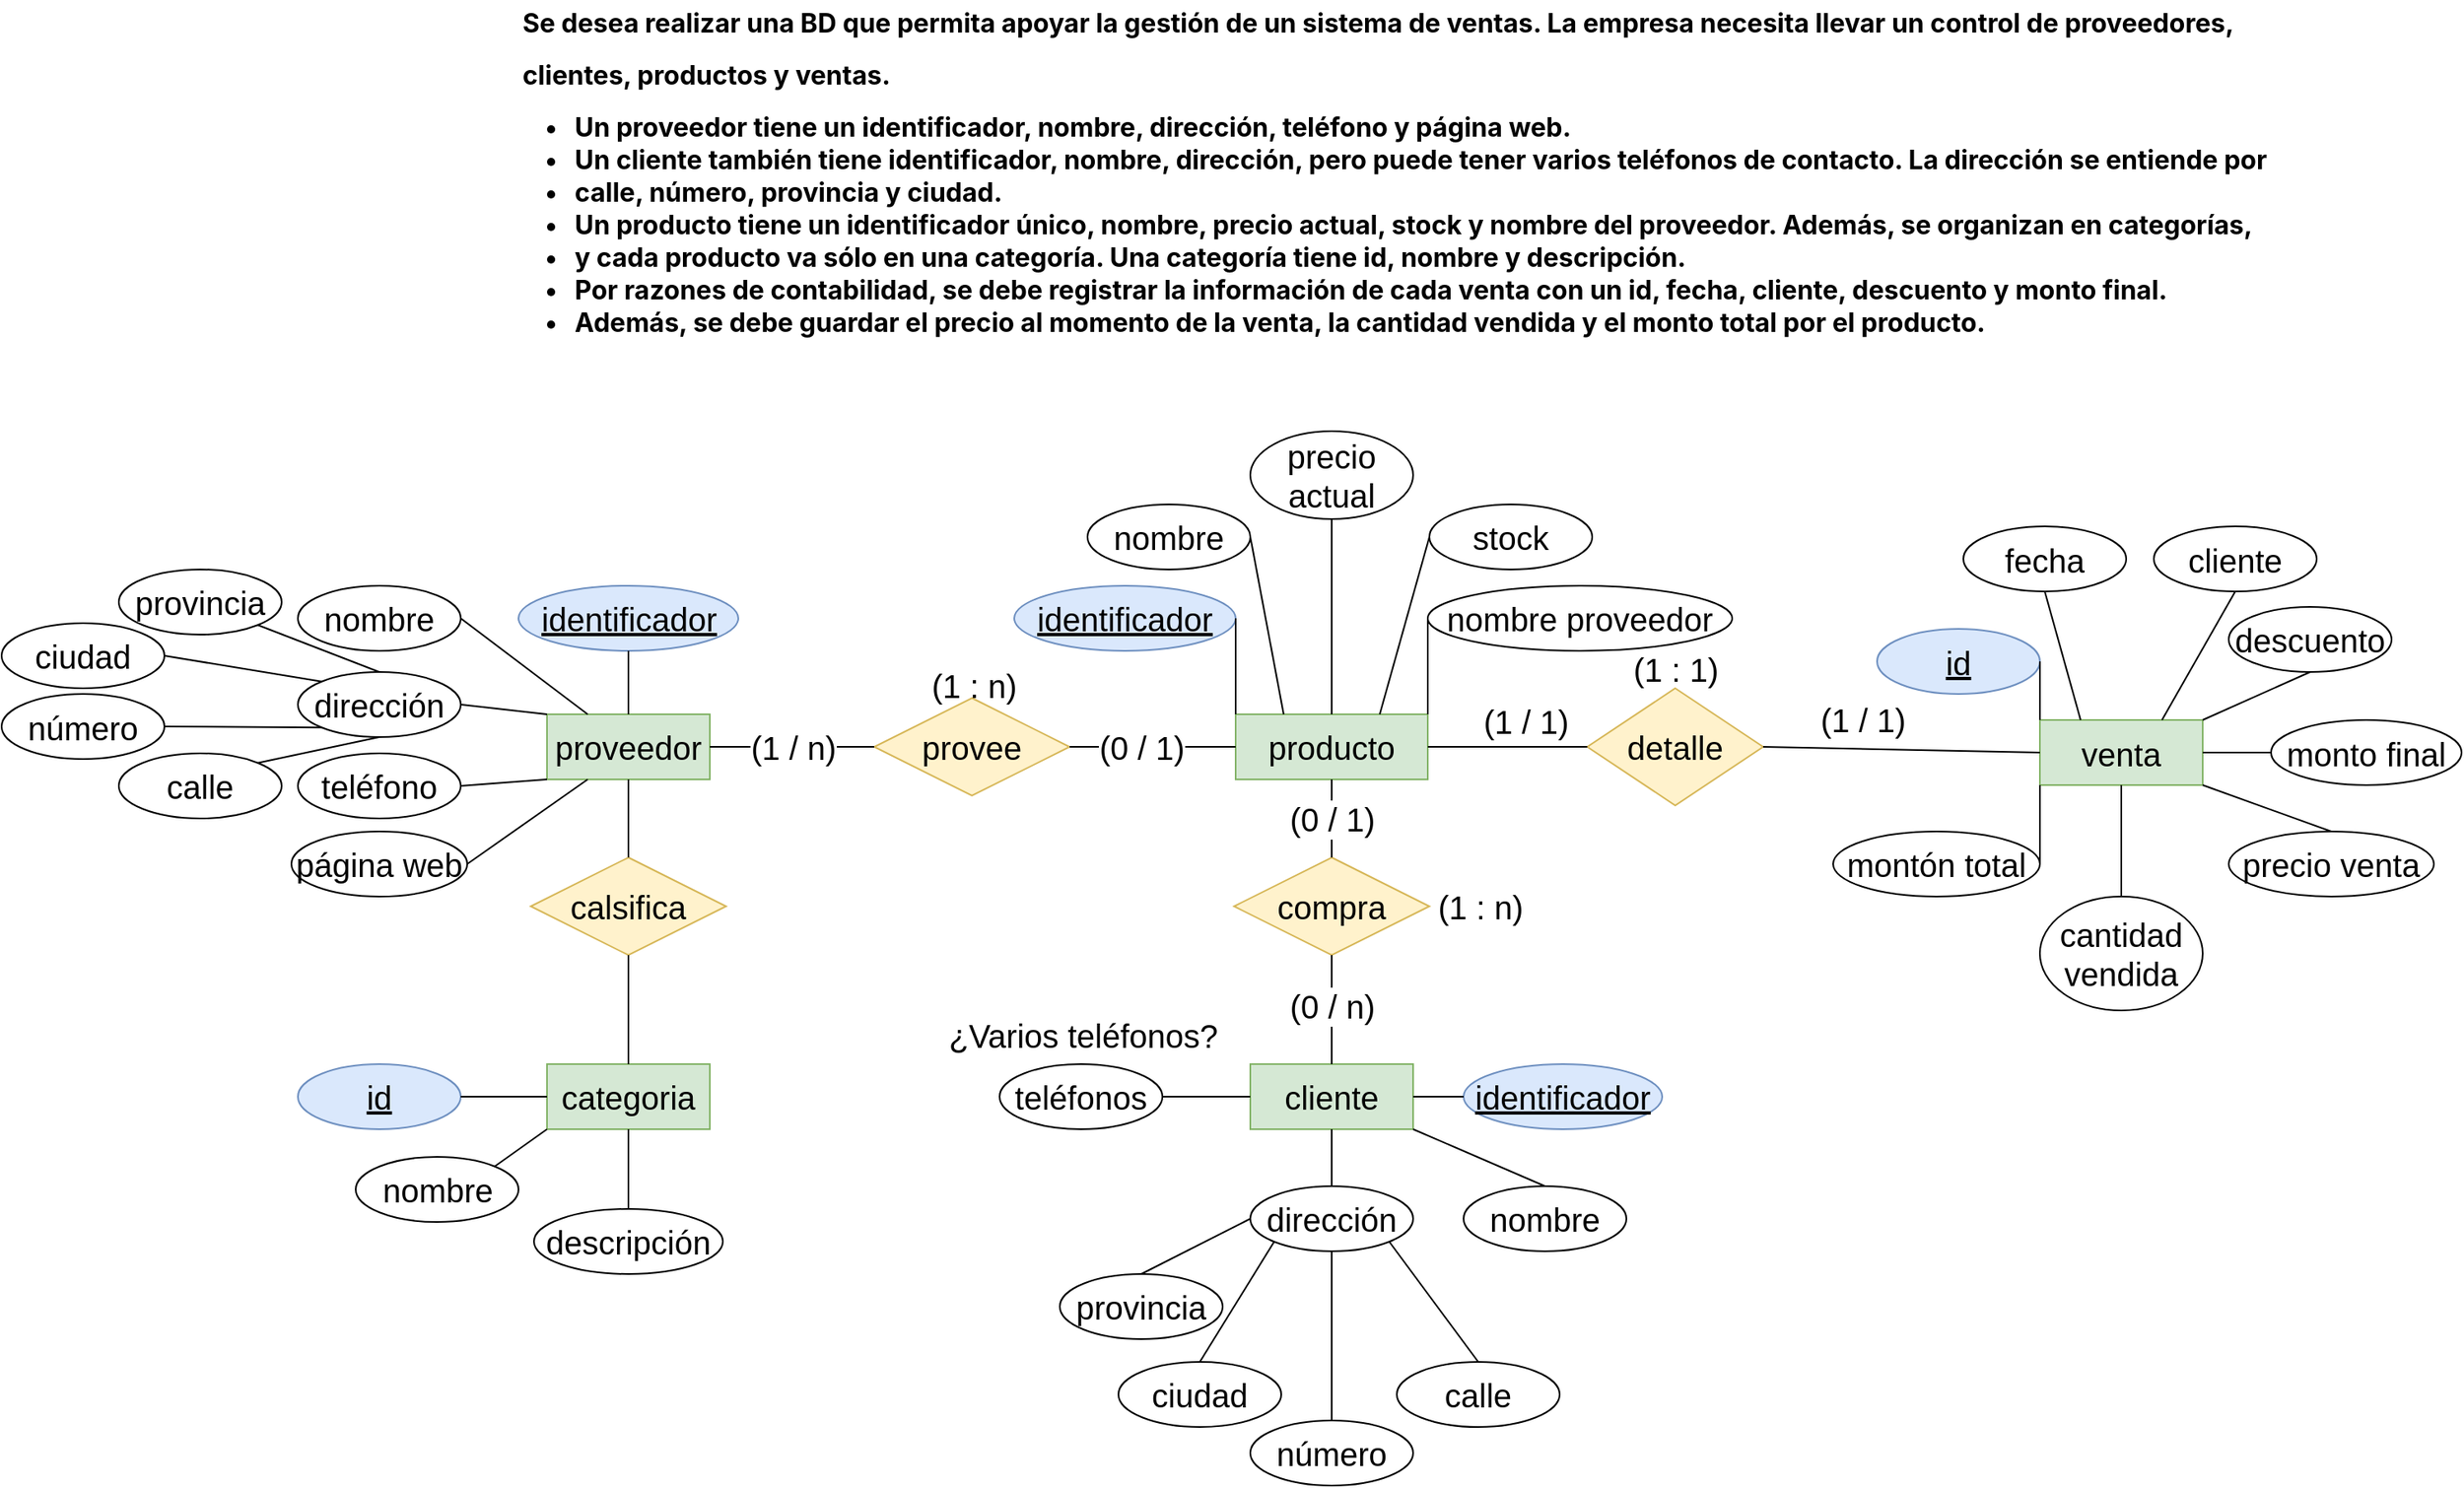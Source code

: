 <mxfile version="20.5.1" type="github">
  <diagram id="IHmN7a-_ibY4M80X4QJn" name="Ejercicio-1">
    <mxGraphModel dx="1695" dy="482" grid="1" gridSize="9" guides="1" tooltips="1" connect="1" arrows="1" fold="1" page="1" pageScale="1" pageWidth="827" pageHeight="1169" math="0" shadow="0">
      <root>
        <mxCell id="0" />
        <mxCell id="1" parent="0" />
        <mxCell id="NKEnOjecDiZXREKZblG1-1" value="&lt;div style=&quot;font-size: 20px; line-height: 1;&quot; align=&quot;justify&quot;&gt;&lt;p style=&quot;box-sizing: border-box; margin-top: 0px; margin-bottom: 16px; font-family: -apple-system, BlinkMacSystemFont, &amp;quot;Segoe UI&amp;quot;, Helvetica, Arial, sans-serif, &amp;quot;Apple Color Emoji&amp;quot;, &amp;quot;Segoe UI Emoji&amp;quot;; font-size: 16px;&quot; dir=&quot;auto&quot;&gt;&lt;b&gt;Se desea realizar una BD que permita apoyar la gestión de un sistema de ventas. La empresa necesita llevar un control de proveedores,&amp;nbsp;&lt;/b&gt;&lt;/p&gt;&lt;p style=&quot;box-sizing: border-box; margin-top: 0px; margin-bottom: 16px; font-family: -apple-system, BlinkMacSystemFont, &amp;quot;Segoe UI&amp;quot;, Helvetica, Arial, sans-serif, &amp;quot;Apple Color Emoji&amp;quot;, &amp;quot;Segoe UI Emoji&amp;quot;; font-size: 16px;&quot; dir=&quot;auto&quot;&gt;&lt;b&gt;clientes, productos y ventas.&lt;/b&gt;&lt;/p&gt;&lt;ul style=&quot;box-sizing: border-box; padding-left: 2em; margin-top: 0px; margin-bottom: 16px; font-family: -apple-system, BlinkMacSystemFont, &amp;quot;Segoe UI&amp;quot;, Helvetica, Arial, sans-serif, &amp;quot;Apple Color Emoji&amp;quot;, &amp;quot;Segoe UI Emoji&amp;quot;; font-size: 16px;&quot; dir=&quot;auto&quot;&gt;&lt;li style=&quot;box-sizing: border-box;&quot;&gt;&lt;b&gt;Un proveedor tiene un identificador, nombre, dirección, teléfono y página web.&lt;/b&gt;&lt;/li&gt;&lt;li style=&quot;box-sizing: border-box; margin-top: 0.25em;&quot;&gt;&lt;b&gt;Un cliente también tiene identificador, nombre, dirección, pero puede tener varios teléfonos de contacto. La dirección se entiende por&amp;nbsp;&lt;/b&gt;&lt;/li&gt;&lt;li style=&quot;box-sizing: border-box; margin-top: 0.25em;&quot;&gt;&lt;b&gt;calle, número, provincia y ciudad.&lt;/b&gt;&lt;/li&gt;&lt;li style=&quot;box-sizing: border-box; margin-top: 0.25em;&quot;&gt;&lt;b&gt;Un producto tiene un identificador único, nombre, precio actual, stock y nombre del proveedor. Además, se organizan en categorías,&amp;nbsp;&lt;/b&gt;&lt;/li&gt;&lt;li style=&quot;box-sizing: border-box; margin-top: 0.25em;&quot;&gt;&lt;b&gt;y cada producto va sólo en una categoría. Una categoría tiene id, nombre y descripción.&lt;/b&gt;&lt;/li&gt;&lt;li style=&quot;box-sizing: border-box; margin-top: 0.25em;&quot;&gt;&lt;b&gt;Por razones de contabilidad, se debe registrar la información de cada venta con un id, fecha, cliente, descuento y monto final.&lt;/b&gt;&lt;/li&gt;&lt;li style=&quot;box-sizing: border-box; margin-top: 0.25em;&quot;&gt;&lt;b&gt;Además, se debe guardar el precio al momento de la venta, la cantidad vendida y el monto total por el producto.&lt;/b&gt;&lt;/li&gt;&lt;/ul&gt;&lt;/div&gt;" style="text;html=1;align=left;verticalAlign=middle;resizable=0;points=[];autosize=1;strokeColor=none;fillColor=none;" parent="1" vertex="1">
          <mxGeometry x="-69.5" y="63" width="1062" height="225" as="geometry" />
        </mxCell>
        <mxCell id="NKEnOjecDiZXREKZblG1-2" value="proveedor" style="whiteSpace=wrap;html=1;align=center;fontSize=20;fillColor=#d5e8d4;strokeColor=#82b366;" parent="1" vertex="1">
          <mxGeometry x="-52" y="502" width="100" height="40" as="geometry" />
        </mxCell>
        <mxCell id="NKEnOjecDiZXREKZblG1-3" value="provee" style="shape=rhombus;perimeter=rhombusPerimeter;whiteSpace=wrap;html=1;align=center;fontSize=20;fillColor=#fff2cc;strokeColor=#d6b656;" parent="1" vertex="1">
          <mxGeometry x="149" y="492" width="120" height="60" as="geometry" />
        </mxCell>
        <mxCell id="NKEnOjecDiZXREKZblG1-4" value="producto" style="whiteSpace=wrap;html=1;align=center;fontSize=20;fillColor=#d5e8d4;strokeColor=#82b366;" parent="1" vertex="1">
          <mxGeometry x="371" y="502" width="118" height="40" as="geometry" />
        </mxCell>
        <mxCell id="NKEnOjecDiZXREKZblG1-22" value="calsifica" style="shape=rhombus;perimeter=rhombusPerimeter;whiteSpace=wrap;html=1;align=center;fontSize=20;fillColor=#fff2cc;strokeColor=#d6b656;" parent="1" vertex="1">
          <mxGeometry x="-62" y="590" width="120" height="60" as="geometry" />
        </mxCell>
        <mxCell id="NKEnOjecDiZXREKZblG1-23" value="categoria" style="whiteSpace=wrap;html=1;align=center;fontSize=20;fillColor=#d5e8d4;strokeColor=#82b366;" parent="1" vertex="1">
          <mxGeometry x="-52" y="717" width="100" height="40" as="geometry" />
        </mxCell>
        <mxCell id="NKEnOjecDiZXREKZblG1-24" value="venta" style="whiteSpace=wrap;html=1;align=center;fontSize=20;fillColor=#d5e8d4;strokeColor=#82b366;" parent="1" vertex="1">
          <mxGeometry x="865" y="505.5" width="100" height="40" as="geometry" />
        </mxCell>
        <mxCell id="NKEnOjecDiZXREKZblG1-25" value="detalle" style="shape=rhombus;perimeter=rhombusPerimeter;whiteSpace=wrap;html=1;align=center;fontSize=20;fillColor=#fff2cc;strokeColor=#d6b656;" parent="1" vertex="1">
          <mxGeometry x="587" y="486" width="108" height="72" as="geometry" />
        </mxCell>
        <mxCell id="NKEnOjecDiZXREKZblG1-28" value="cliente" style="whiteSpace=wrap;html=1;align=center;fontSize=20;fillColor=#d5e8d4;strokeColor=#82b366;" parent="1" vertex="1">
          <mxGeometry x="380" y="717" width="100" height="40" as="geometry" />
        </mxCell>
        <mxCell id="NKEnOjecDiZXREKZblG1-29" value="compra" style="shape=rhombus;perimeter=rhombusPerimeter;whiteSpace=wrap;html=1;align=center;fontSize=20;fillColor=#fff2cc;strokeColor=#d6b656;" parent="1" vertex="1">
          <mxGeometry x="370" y="590" width="120" height="60" as="geometry" />
        </mxCell>
        <mxCell id="NKEnOjecDiZXREKZblG1-46" value="" style="endArrow=none;html=1;rounded=0;fontSize=20;exitX=0.5;exitY=1;exitDx=0;exitDy=0;entryX=0.5;entryY=0;entryDx=0;entryDy=0;" parent="1" source="NKEnOjecDiZXREKZblG1-2" target="NKEnOjecDiZXREKZblG1-22" edge="1">
          <mxGeometry relative="1" as="geometry">
            <mxPoint x="200" y="645" as="sourcePoint" />
            <mxPoint x="20" y="582" as="targetPoint" />
          </mxGeometry>
        </mxCell>
        <mxCell id="NKEnOjecDiZXREKZblG1-47" value="" style="endArrow=none;html=1;rounded=0;fontSize=20;exitX=0.5;exitY=1;exitDx=0;exitDy=0;entryX=0.5;entryY=0;entryDx=0;entryDy=0;" parent="1" source="NKEnOjecDiZXREKZblG1-22" target="NKEnOjecDiZXREKZblG1-23" edge="1">
          <mxGeometry relative="1" as="geometry">
            <mxPoint x="-7" y="681" as="sourcePoint" />
            <mxPoint x="153" y="681" as="targetPoint" />
          </mxGeometry>
        </mxCell>
        <mxCell id="NKEnOjecDiZXREKZblG1-48" value="" style="endArrow=none;html=1;rounded=0;fontSize=20;exitX=1;exitY=0.5;exitDx=0;exitDy=0;entryX=0;entryY=0.5;entryDx=0;entryDy=0;" parent="1" source="NKEnOjecDiZXREKZblG1-2" target="NKEnOjecDiZXREKZblG1-3" edge="1">
          <mxGeometry relative="1" as="geometry">
            <mxPoint x="119" y="555" as="sourcePoint" />
            <mxPoint x="279" y="555" as="targetPoint" />
          </mxGeometry>
        </mxCell>
        <mxCell id="S1LoKEva9Ti6W2u8vVtN-4" value="(1 / n)" style="edgeLabel;html=1;align=center;verticalAlign=middle;resizable=0;points=[];fontSize=20;" parent="NKEnOjecDiZXREKZblG1-48" vertex="1" connectable="0">
          <mxGeometry x="0.307" y="2" relative="1" as="geometry">
            <mxPoint x="-15" y="2" as="offset" />
          </mxGeometry>
        </mxCell>
        <mxCell id="NKEnOjecDiZXREKZblG1-49" value="" style="endArrow=none;html=1;rounded=0;fontSize=20;exitX=1;exitY=0.5;exitDx=0;exitDy=0;entryX=0;entryY=0.5;entryDx=0;entryDy=0;" parent="1" source="NKEnOjecDiZXREKZblG1-3" target="NKEnOjecDiZXREKZblG1-4" edge="1">
          <mxGeometry relative="1" as="geometry">
            <mxPoint x="218" y="600" as="sourcePoint" />
            <mxPoint x="378" y="600" as="targetPoint" />
          </mxGeometry>
        </mxCell>
        <mxCell id="S1LoKEva9Ti6W2u8vVtN-3" value="(0 / 1)" style="edgeLabel;html=1;align=center;verticalAlign=middle;resizable=0;points=[];fontSize=20;" parent="NKEnOjecDiZXREKZblG1-49" vertex="1" connectable="0">
          <mxGeometry x="-0.392" y="1" relative="1" as="geometry">
            <mxPoint x="13" y="1" as="offset" />
          </mxGeometry>
        </mxCell>
        <mxCell id="NKEnOjecDiZXREKZblG1-50" value="" style="endArrow=none;html=1;rounded=0;fontSize=20;exitX=1;exitY=0.5;exitDx=0;exitDy=0;" parent="1" source="NKEnOjecDiZXREKZblG1-4" target="NKEnOjecDiZXREKZblG1-25" edge="1">
          <mxGeometry relative="1" as="geometry">
            <mxPoint x="533" y="555" as="sourcePoint" />
            <mxPoint x="693" y="555" as="targetPoint" />
          </mxGeometry>
        </mxCell>
        <mxCell id="HIe9_VQ_2cH4PfvCBgp6-2" value="(1 / 1)" style="edgeLabel;html=1;align=center;verticalAlign=middle;resizable=0;points=[];fontSize=20;" vertex="1" connectable="0" parent="NKEnOjecDiZXREKZblG1-50">
          <mxGeometry x="0.469" y="-1" relative="1" as="geometry">
            <mxPoint x="-12" y="-17" as="offset" />
          </mxGeometry>
        </mxCell>
        <mxCell id="NKEnOjecDiZXREKZblG1-52" value="" style="endArrow=none;html=1;rounded=0;fontSize=20;exitX=0.5;exitY=1;exitDx=0;exitDy=0;entryX=0.5;entryY=0;entryDx=0;entryDy=0;" parent="1" source="NKEnOjecDiZXREKZblG1-4" target="NKEnOjecDiZXREKZblG1-29" edge="1">
          <mxGeometry relative="1" as="geometry">
            <mxPoint x="452" y="582" as="sourcePoint" />
            <mxPoint x="612" y="582" as="targetPoint" />
          </mxGeometry>
        </mxCell>
        <mxCell id="S1LoKEva9Ti6W2u8vVtN-7" value="(0 / 1)" style="edgeLabel;html=1;align=center;verticalAlign=middle;resizable=0;points=[];fontSize=20;" parent="NKEnOjecDiZXREKZblG1-52" vertex="1" connectable="0">
          <mxGeometry x="0.458" y="1" relative="1" as="geometry">
            <mxPoint x="-1" y="-11" as="offset" />
          </mxGeometry>
        </mxCell>
        <mxCell id="NKEnOjecDiZXREKZblG1-53" value="" style="endArrow=none;html=1;rounded=0;fontSize=20;exitX=0.5;exitY=1;exitDx=0;exitDy=0;entryX=0.5;entryY=0;entryDx=0;entryDy=0;" parent="1" source="NKEnOjecDiZXREKZblG1-29" target="NKEnOjecDiZXREKZblG1-28" edge="1">
          <mxGeometry relative="1" as="geometry">
            <mxPoint x="443" y="681" as="sourcePoint" />
            <mxPoint x="603" y="681" as="targetPoint" />
          </mxGeometry>
        </mxCell>
        <mxCell id="S1LoKEva9Ti6W2u8vVtN-6" value="(0 / n)" style="edgeLabel;html=1;align=center;verticalAlign=middle;resizable=0;points=[];fontSize=20;" parent="NKEnOjecDiZXREKZblG1-53" vertex="1" connectable="0">
          <mxGeometry x="-0.433" y="-2" relative="1" as="geometry">
            <mxPoint x="2" y="12" as="offset" />
          </mxGeometry>
        </mxCell>
        <mxCell id="NKEnOjecDiZXREKZblG1-54" value="identificador" style="ellipse;whiteSpace=wrap;html=1;align=center;fontStyle=4;fontSize=20;fillColor=#dae8fc;strokeColor=#6c8ebf;" parent="1" vertex="1">
          <mxGeometry x="-69.5" y="423" width="135" height="40" as="geometry" />
        </mxCell>
        <mxCell id="NKEnOjecDiZXREKZblG1-55" value="nombre" style="ellipse;whiteSpace=wrap;html=1;align=center;fontSize=20;" parent="1" vertex="1">
          <mxGeometry x="-205" y="423" width="100" height="40" as="geometry" />
        </mxCell>
        <mxCell id="NKEnOjecDiZXREKZblG1-56" value="dirección" style="ellipse;whiteSpace=wrap;html=1;align=center;fontSize=20;" parent="1" vertex="1">
          <mxGeometry x="-205" y="476" width="100" height="40" as="geometry" />
        </mxCell>
        <mxCell id="NKEnOjecDiZXREKZblG1-57" value="teléfono" style="ellipse;whiteSpace=wrap;html=1;align=center;fontSize=20;" parent="1" vertex="1">
          <mxGeometry x="-205" y="526" width="100" height="40" as="geometry" />
        </mxCell>
        <mxCell id="NKEnOjecDiZXREKZblG1-58" value="página web" style="ellipse;whiteSpace=wrap;html=1;align=center;fontSize=20;" parent="1" vertex="1">
          <mxGeometry x="-209" y="574" width="108" height="40" as="geometry" />
        </mxCell>
        <mxCell id="NKEnOjecDiZXREKZblG1-59" value="" style="endArrow=none;html=1;rounded=0;fontSize=20;exitX=0.5;exitY=1;exitDx=0;exitDy=0;entryX=0.5;entryY=0;entryDx=0;entryDy=0;" parent="1" source="NKEnOjecDiZXREKZblG1-54" target="NKEnOjecDiZXREKZblG1-2" edge="1">
          <mxGeometry relative="1" as="geometry">
            <mxPoint x="11" y="477" as="sourcePoint" />
            <mxPoint x="171" y="477" as="targetPoint" />
          </mxGeometry>
        </mxCell>
        <mxCell id="NKEnOjecDiZXREKZblG1-60" value="" style="endArrow=none;html=1;rounded=0;fontSize=20;exitX=1;exitY=0.5;exitDx=0;exitDy=0;entryX=0.25;entryY=0;entryDx=0;entryDy=0;" parent="1" source="NKEnOjecDiZXREKZblG1-55" target="NKEnOjecDiZXREKZblG1-2" edge="1">
          <mxGeometry relative="1" as="geometry">
            <mxPoint x="-79" y="477" as="sourcePoint" />
            <mxPoint x="81" y="477" as="targetPoint" />
          </mxGeometry>
        </mxCell>
        <mxCell id="NKEnOjecDiZXREKZblG1-61" value="" style="endArrow=none;html=1;rounded=0;fontSize=20;exitX=1;exitY=0.5;exitDx=0;exitDy=0;entryX=0;entryY=0;entryDx=0;entryDy=0;" parent="1" source="NKEnOjecDiZXREKZblG1-56" target="NKEnOjecDiZXREKZblG1-2" edge="1">
          <mxGeometry relative="1" as="geometry">
            <mxPoint x="-70" y="558" as="sourcePoint" />
            <mxPoint x="90" y="558" as="targetPoint" />
          </mxGeometry>
        </mxCell>
        <mxCell id="NKEnOjecDiZXREKZblG1-62" value="" style="endArrow=none;html=1;rounded=0;fontSize=20;exitX=1;exitY=0.5;exitDx=0;exitDy=0;entryX=0;entryY=1;entryDx=0;entryDy=0;" parent="1" source="NKEnOjecDiZXREKZblG1-57" target="NKEnOjecDiZXREKZblG1-2" edge="1">
          <mxGeometry relative="1" as="geometry">
            <mxPoint x="-61" y="558" as="sourcePoint" />
            <mxPoint x="99" y="558" as="targetPoint" />
          </mxGeometry>
        </mxCell>
        <mxCell id="NKEnOjecDiZXREKZblG1-63" value="" style="endArrow=none;html=1;rounded=0;fontSize=20;exitX=1;exitY=0.5;exitDx=0;exitDy=0;entryX=0.25;entryY=1;entryDx=0;entryDy=0;" parent="1" source="NKEnOjecDiZXREKZblG1-58" target="NKEnOjecDiZXREKZblG1-2" edge="1">
          <mxGeometry relative="1" as="geometry">
            <mxPoint x="-52" y="576" as="sourcePoint" />
            <mxPoint x="108" y="576" as="targetPoint" />
          </mxGeometry>
        </mxCell>
        <mxCell id="1DgJVDZU91JlJN4f8cBt-1" value="identificador" style="ellipse;whiteSpace=wrap;html=1;align=center;fontStyle=4;fillColor=#dae8fc;strokeColor=#6c8ebf;fontSize=20;" parent="1" vertex="1">
          <mxGeometry x="511" y="717" width="122" height="40" as="geometry" />
        </mxCell>
        <mxCell id="1DgJVDZU91JlJN4f8cBt-2" value="nombre" style="ellipse;whiteSpace=wrap;html=1;align=center;fontSize=20;" parent="1" vertex="1">
          <mxGeometry x="511" y="792" width="100" height="40" as="geometry" />
        </mxCell>
        <mxCell id="1DgJVDZU91JlJN4f8cBt-4" value="teléfonos" style="ellipse;whiteSpace=wrap;html=1;align=center;fontSize=20;" parent="1" vertex="1">
          <mxGeometry x="226" y="717" width="100" height="40" as="geometry" />
        </mxCell>
        <mxCell id="1DgJVDZU91JlJN4f8cBt-5" value="" style="endArrow=none;html=1;rounded=0;fontSize=20;exitX=1;exitY=0.5;exitDx=0;exitDy=0;entryX=0;entryY=0.5;entryDx=0;entryDy=0;" parent="1" source="NKEnOjecDiZXREKZblG1-28" target="1DgJVDZU91JlJN4f8cBt-1" edge="1">
          <mxGeometry relative="1" as="geometry">
            <mxPoint x="542" y="783" as="sourcePoint" />
            <mxPoint x="515" y="693" as="targetPoint" />
          </mxGeometry>
        </mxCell>
        <mxCell id="1DgJVDZU91JlJN4f8cBt-6" value="" style="endArrow=none;html=1;rounded=0;fontSize=20;exitX=1;exitY=1;exitDx=0;exitDy=0;entryX=0.5;entryY=0;entryDx=0;entryDy=0;" parent="1" source="NKEnOjecDiZXREKZblG1-28" target="1DgJVDZU91JlJN4f8cBt-2" edge="1">
          <mxGeometry relative="1" as="geometry">
            <mxPoint x="650" y="810" as="sourcePoint" />
            <mxPoint x="810" y="810" as="targetPoint" />
          </mxGeometry>
        </mxCell>
        <mxCell id="1DgJVDZU91JlJN4f8cBt-8" value="" style="endArrow=none;html=1;rounded=0;fontSize=20;exitX=1;exitY=0.5;exitDx=0;exitDy=0;entryX=0;entryY=0.5;entryDx=0;entryDy=0;" parent="1" source="1DgJVDZU91JlJN4f8cBt-4" target="NKEnOjecDiZXREKZblG1-28" edge="1">
          <mxGeometry relative="1" as="geometry">
            <mxPoint x="191" y="747" as="sourcePoint" />
            <mxPoint x="308" y="603" as="targetPoint" />
          </mxGeometry>
        </mxCell>
        <mxCell id="1DgJVDZU91JlJN4f8cBt-9" value="calle" style="ellipse;whiteSpace=wrap;html=1;align=center;fontSize=20;" parent="1" vertex="1">
          <mxGeometry x="470" y="900" width="100" height="40" as="geometry" />
        </mxCell>
        <mxCell id="1DgJVDZU91JlJN4f8cBt-10" value="número" style="ellipse;whiteSpace=wrap;html=1;align=center;fontSize=20;" parent="1" vertex="1">
          <mxGeometry x="380" y="936" width="100" height="40" as="geometry" />
        </mxCell>
        <mxCell id="1DgJVDZU91JlJN4f8cBt-11" value="provincia" style="ellipse;whiteSpace=wrap;html=1;align=center;fontSize=20;" parent="1" vertex="1">
          <mxGeometry x="263" y="846" width="100" height="40" as="geometry" />
        </mxCell>
        <mxCell id="1DgJVDZU91JlJN4f8cBt-12" value="ciudad" style="ellipse;whiteSpace=wrap;html=1;align=center;fontSize=20;" parent="1" vertex="1">
          <mxGeometry x="299" y="900" width="100" height="40" as="geometry" />
        </mxCell>
        <mxCell id="1DgJVDZU91JlJN4f8cBt-13" value="¿Varios teléfonos?" style="text;html=1;align=center;verticalAlign=middle;resizable=0;points=[];autosize=1;strokeColor=none;fillColor=none;fontSize=20;" parent="1" vertex="1">
          <mxGeometry x="182" y="681" width="189" height="36" as="geometry" />
        </mxCell>
        <mxCell id="1DgJVDZU91JlJN4f8cBt-19" value="identificador" style="ellipse;whiteSpace=wrap;html=1;align=center;fontStyle=4;fontSize=20;fillColor=#dae8fc;strokeColor=#6c8ebf;" parent="1" vertex="1">
          <mxGeometry x="235" y="423" width="136" height="40" as="geometry" />
        </mxCell>
        <mxCell id="1DgJVDZU91JlJN4f8cBt-20" value="" style="endArrow=none;html=1;rounded=0;fontSize=20;exitX=1;exitY=0.5;exitDx=0;exitDy=0;entryX=0;entryY=0;entryDx=0;entryDy=0;" parent="1" source="1DgJVDZU91JlJN4f8cBt-19" target="NKEnOjecDiZXREKZblG1-4" edge="1">
          <mxGeometry relative="1" as="geometry">
            <mxPoint x="452" y="423" as="sourcePoint" />
            <mxPoint x="612" y="423" as="targetPoint" />
          </mxGeometry>
        </mxCell>
        <mxCell id="1DgJVDZU91JlJN4f8cBt-21" value="nombre" style="ellipse;whiteSpace=wrap;html=1;align=center;fontSize=20;" parent="1" vertex="1">
          <mxGeometry x="280" y="373" width="100" height="40" as="geometry" />
        </mxCell>
        <mxCell id="1DgJVDZU91JlJN4f8cBt-22" value="precio actual" style="ellipse;whiteSpace=wrap;html=1;align=center;fontSize=20;" parent="1" vertex="1">
          <mxGeometry x="380" y="328" width="100" height="54" as="geometry" />
        </mxCell>
        <mxCell id="1DgJVDZU91JlJN4f8cBt-23" value="stock" style="ellipse;whiteSpace=wrap;html=1;align=center;fontSize=20;" parent="1" vertex="1">
          <mxGeometry x="490" y="373" width="100" height="40" as="geometry" />
        </mxCell>
        <mxCell id="1DgJVDZU91JlJN4f8cBt-25" value="nombre proveedor" style="ellipse;whiteSpace=wrap;html=1;align=center;fontSize=20;" parent="1" vertex="1">
          <mxGeometry x="489" y="423" width="187" height="40" as="geometry" />
        </mxCell>
        <mxCell id="1DgJVDZU91JlJN4f8cBt-26" value="" style="endArrow=none;html=1;rounded=0;fontSize=20;exitX=1;exitY=0.5;exitDx=0;exitDy=0;entryX=0.25;entryY=0;entryDx=0;entryDy=0;" parent="1" source="1DgJVDZU91JlJN4f8cBt-21" target="NKEnOjecDiZXREKZblG1-4" edge="1">
          <mxGeometry relative="1" as="geometry">
            <mxPoint x="425" y="441" as="sourcePoint" />
            <mxPoint x="585" y="441" as="targetPoint" />
          </mxGeometry>
        </mxCell>
        <mxCell id="1DgJVDZU91JlJN4f8cBt-27" value="" style="endArrow=none;html=1;rounded=0;fontSize=20;exitX=0.5;exitY=1;exitDx=0;exitDy=0;entryX=0.5;entryY=0;entryDx=0;entryDy=0;" parent="1" source="1DgJVDZU91JlJN4f8cBt-22" target="NKEnOjecDiZXREKZblG1-4" edge="1">
          <mxGeometry relative="1" as="geometry">
            <mxPoint x="452" y="423" as="sourcePoint" />
            <mxPoint x="612" y="423" as="targetPoint" />
          </mxGeometry>
        </mxCell>
        <mxCell id="1DgJVDZU91JlJN4f8cBt-28" value="" style="endArrow=none;html=1;rounded=0;fontSize=20;exitX=0;exitY=0.5;exitDx=0;exitDy=0;entryX=0.75;entryY=0;entryDx=0;entryDy=0;" parent="1" source="1DgJVDZU91JlJN4f8cBt-23" target="NKEnOjecDiZXREKZblG1-4" edge="1">
          <mxGeometry relative="1" as="geometry">
            <mxPoint x="488" y="432" as="sourcePoint" />
            <mxPoint x="648" y="432" as="targetPoint" />
          </mxGeometry>
        </mxCell>
        <mxCell id="1DgJVDZU91JlJN4f8cBt-29" value="" style="endArrow=none;html=1;rounded=0;fontSize=20;exitX=0;exitY=0.5;exitDx=0;exitDy=0;entryX=1;entryY=0;entryDx=0;entryDy=0;" parent="1" source="1DgJVDZU91JlJN4f8cBt-25" target="NKEnOjecDiZXREKZblG1-4" edge="1">
          <mxGeometry relative="1" as="geometry">
            <mxPoint x="506" y="495" as="sourcePoint" />
            <mxPoint x="666" y="495" as="targetPoint" />
          </mxGeometry>
        </mxCell>
        <mxCell id="1DgJVDZU91JlJN4f8cBt-30" value="id" style="ellipse;whiteSpace=wrap;html=1;align=center;fontStyle=4;fontSize=20;fillColor=#dae8fc;strokeColor=#6c8ebf;" parent="1" vertex="1">
          <mxGeometry x="-205" y="717" width="100" height="40" as="geometry" />
        </mxCell>
        <mxCell id="1DgJVDZU91JlJN4f8cBt-31" value="nombre" style="ellipse;whiteSpace=wrap;html=1;align=center;fontSize=20;" parent="1" vertex="1">
          <mxGeometry x="-169.5" y="774" width="100" height="40" as="geometry" />
        </mxCell>
        <mxCell id="1DgJVDZU91JlJN4f8cBt-32" value="descripción" style="ellipse;whiteSpace=wrap;html=1;align=center;fontSize=20;" parent="1" vertex="1">
          <mxGeometry x="-60" y="806" width="116" height="40" as="geometry" />
        </mxCell>
        <mxCell id="1DgJVDZU91JlJN4f8cBt-34" value="" style="endArrow=none;html=1;rounded=0;fontSize=20;exitX=1;exitY=0.5;exitDx=0;exitDy=0;entryX=0;entryY=0.5;entryDx=0;entryDy=0;" parent="1" source="1DgJVDZU91JlJN4f8cBt-30" target="NKEnOjecDiZXREKZblG1-23" edge="1">
          <mxGeometry relative="1" as="geometry">
            <mxPoint x="-70" y="738" as="sourcePoint" />
            <mxPoint x="90" y="738" as="targetPoint" />
          </mxGeometry>
        </mxCell>
        <mxCell id="1DgJVDZU91JlJN4f8cBt-35" value="" style="endArrow=none;html=1;rounded=0;fontSize=20;entryX=0;entryY=1;entryDx=0;entryDy=0;exitX=1;exitY=0;exitDx=0;exitDy=0;" parent="1" source="1DgJVDZU91JlJN4f8cBt-31" target="NKEnOjecDiZXREKZblG1-23" edge="1">
          <mxGeometry relative="1" as="geometry">
            <mxPoint x="-70" y="765" as="sourcePoint" />
            <mxPoint x="-43" y="774" as="targetPoint" />
          </mxGeometry>
        </mxCell>
        <mxCell id="1DgJVDZU91JlJN4f8cBt-36" value="" style="endArrow=none;html=1;rounded=0;fontSize=20;exitX=0.5;exitY=0;exitDx=0;exitDy=0;entryX=0.5;entryY=1;entryDx=0;entryDy=0;" parent="1" source="1DgJVDZU91JlJN4f8cBt-32" target="NKEnOjecDiZXREKZblG1-23" edge="1">
          <mxGeometry relative="1" as="geometry">
            <mxPoint x="-7" y="774" as="sourcePoint" />
            <mxPoint x="153" y="774" as="targetPoint" />
          </mxGeometry>
        </mxCell>
        <mxCell id="1DgJVDZU91JlJN4f8cBt-37" value="id" style="ellipse;whiteSpace=wrap;html=1;align=center;fontStyle=4;fontSize=20;fillColor=#dae8fc;strokeColor=#6c8ebf;" parent="1" vertex="1">
          <mxGeometry x="765" y="449.5" width="100" height="40" as="geometry" />
        </mxCell>
        <mxCell id="1DgJVDZU91JlJN4f8cBt-38" value="fecha" style="ellipse;whiteSpace=wrap;html=1;align=center;fontSize=20;" parent="1" vertex="1">
          <mxGeometry x="818" y="386.5" width="100" height="40" as="geometry" />
        </mxCell>
        <mxCell id="1DgJVDZU91JlJN4f8cBt-39" value="cliente" style="ellipse;whiteSpace=wrap;html=1;align=center;fontSize=20;" parent="1" vertex="1">
          <mxGeometry x="935" y="386.5" width="100" height="40" as="geometry" />
        </mxCell>
        <mxCell id="1DgJVDZU91JlJN4f8cBt-40" value="descuento" style="ellipse;whiteSpace=wrap;html=1;align=center;fontSize=20;" parent="1" vertex="1">
          <mxGeometry x="981" y="436" width="100" height="40" as="geometry" />
        </mxCell>
        <mxCell id="1DgJVDZU91JlJN4f8cBt-41" value="monto final" style="ellipse;whiteSpace=wrap;html=1;align=center;fontSize=20;" parent="1" vertex="1">
          <mxGeometry x="1007" y="505.5" width="117" height="40" as="geometry" />
        </mxCell>
        <mxCell id="1DgJVDZU91JlJN4f8cBt-48" value="" style="endArrow=none;html=1;rounded=0;fontSize=20;exitX=0;exitY=0.5;exitDx=0;exitDy=0;entryX=0.5;entryY=0;entryDx=0;entryDy=0;" parent="1" source="S1LoKEva9Ti6W2u8vVtN-1" target="1DgJVDZU91JlJN4f8cBt-11" edge="1">
          <mxGeometry relative="1" as="geometry">
            <mxPoint x="407" y="774" as="sourcePoint" />
            <mxPoint x="567" y="774" as="targetPoint" />
          </mxGeometry>
        </mxCell>
        <mxCell id="1DgJVDZU91JlJN4f8cBt-49" value="" style="endArrow=none;html=1;rounded=0;fontSize=20;exitX=0;exitY=1;exitDx=0;exitDy=0;entryX=0.5;entryY=0;entryDx=0;entryDy=0;" parent="1" source="S1LoKEva9Ti6W2u8vVtN-1" target="1DgJVDZU91JlJN4f8cBt-12" edge="1">
          <mxGeometry relative="1" as="geometry">
            <mxPoint x="407" y="810" as="sourcePoint" />
            <mxPoint x="567" y="810" as="targetPoint" />
          </mxGeometry>
        </mxCell>
        <mxCell id="1DgJVDZU91JlJN4f8cBt-50" value="" style="endArrow=none;html=1;rounded=0;fontSize=20;exitX=0.5;exitY=1;exitDx=0;exitDy=0;entryX=0.5;entryY=0;entryDx=0;entryDy=0;startArrow=none;" parent="1" source="S1LoKEva9Ti6W2u8vVtN-1" target="1DgJVDZU91JlJN4f8cBt-10" edge="1">
          <mxGeometry relative="1" as="geometry">
            <mxPoint x="416" y="810" as="sourcePoint" />
            <mxPoint x="576" y="810" as="targetPoint" />
          </mxGeometry>
        </mxCell>
        <mxCell id="1DgJVDZU91JlJN4f8cBt-51" value="" style="endArrow=none;html=1;rounded=0;fontSize=20;exitX=1;exitY=1;exitDx=0;exitDy=0;entryX=0.5;entryY=0;entryDx=0;entryDy=0;" parent="1" source="S1LoKEva9Ti6W2u8vVtN-1" target="1DgJVDZU91JlJN4f8cBt-9" edge="1">
          <mxGeometry relative="1" as="geometry">
            <mxPoint x="452" y="819" as="sourcePoint" />
            <mxPoint x="612" y="819" as="targetPoint" />
          </mxGeometry>
        </mxCell>
        <mxCell id="1DgJVDZU91JlJN4f8cBt-120" value="precio venta" style="ellipse;whiteSpace=wrap;html=1;align=center;fontSize=20;" parent="1" vertex="1">
          <mxGeometry x="981" y="574" width="126" height="40" as="geometry" />
        </mxCell>
        <mxCell id="1DgJVDZU91JlJN4f8cBt-121" value="cantidad vendida" style="ellipse;whiteSpace=wrap;html=1;align=center;fontSize=20;" parent="1" vertex="1">
          <mxGeometry x="865" y="614" width="100" height="70" as="geometry" />
        </mxCell>
        <mxCell id="1DgJVDZU91JlJN4f8cBt-122" value="montón total" style="ellipse;whiteSpace=wrap;html=1;align=center;fontSize=20;" parent="1" vertex="1">
          <mxGeometry x="738" y="574" width="127" height="40" as="geometry" />
        </mxCell>
        <mxCell id="1DgJVDZU91JlJN4f8cBt-126" value="" style="endArrow=none;html=1;rounded=0;fontSize=20;exitX=1;exitY=0.5;exitDx=0;exitDy=0;entryX=0;entryY=0.5;entryDx=0;entryDy=0;" parent="1" source="NKEnOjecDiZXREKZblG1-25" target="NKEnOjecDiZXREKZblG1-24" edge="1">
          <mxGeometry relative="1" as="geometry">
            <mxPoint x="612" y="612" as="sourcePoint" />
            <mxPoint x="772" y="612" as="targetPoint" />
          </mxGeometry>
        </mxCell>
        <mxCell id="HIe9_VQ_2cH4PfvCBgp6-3" value="(1 / 1)" style="edgeLabel;html=1;align=center;verticalAlign=middle;resizable=0;points=[];fontSize=20;" vertex="1" connectable="0" parent="1DgJVDZU91JlJN4f8cBt-126">
          <mxGeometry x="-0.411" y="-3" relative="1" as="geometry">
            <mxPoint x="11" y="-21" as="offset" />
          </mxGeometry>
        </mxCell>
        <mxCell id="1DgJVDZU91JlJN4f8cBt-127" value="" style="endArrow=none;html=1;rounded=0;fontSize=20;exitX=1;exitY=0.5;exitDx=0;exitDy=0;entryX=0;entryY=0;entryDx=0;entryDy=0;" parent="1" source="1DgJVDZU91JlJN4f8cBt-37" target="NKEnOjecDiZXREKZblG1-24" edge="1">
          <mxGeometry relative="1" as="geometry">
            <mxPoint x="909" y="468" as="sourcePoint" />
            <mxPoint x="1069" y="468" as="targetPoint" />
          </mxGeometry>
        </mxCell>
        <mxCell id="1DgJVDZU91JlJN4f8cBt-128" value="" style="endArrow=none;html=1;rounded=0;fontSize=20;exitX=0.5;exitY=1;exitDx=0;exitDy=0;entryX=0.25;entryY=0;entryDx=0;entryDy=0;" parent="1" source="1DgJVDZU91JlJN4f8cBt-38" target="NKEnOjecDiZXREKZblG1-24" edge="1">
          <mxGeometry relative="1" as="geometry">
            <mxPoint x="918" y="459" as="sourcePoint" />
            <mxPoint x="1078" y="459" as="targetPoint" />
          </mxGeometry>
        </mxCell>
        <mxCell id="1DgJVDZU91JlJN4f8cBt-129" value="" style="endArrow=none;html=1;rounded=0;fontSize=20;exitX=0.5;exitY=1;exitDx=0;exitDy=0;entryX=0.75;entryY=0;entryDx=0;entryDy=0;" parent="1" source="1DgJVDZU91JlJN4f8cBt-39" target="NKEnOjecDiZXREKZblG1-24" edge="1">
          <mxGeometry relative="1" as="geometry">
            <mxPoint x="945" y="468" as="sourcePoint" />
            <mxPoint x="1105" y="468" as="targetPoint" />
          </mxGeometry>
        </mxCell>
        <mxCell id="1DgJVDZU91JlJN4f8cBt-130" value="" style="endArrow=none;html=1;rounded=0;fontSize=20;exitX=1;exitY=0;exitDx=0;exitDy=0;entryX=0.5;entryY=1;entryDx=0;entryDy=0;" parent="1" source="NKEnOjecDiZXREKZblG1-24" target="1DgJVDZU91JlJN4f8cBt-40" edge="1">
          <mxGeometry relative="1" as="geometry">
            <mxPoint x="918" y="567" as="sourcePoint" />
            <mxPoint x="1078" y="567" as="targetPoint" />
          </mxGeometry>
        </mxCell>
        <mxCell id="1DgJVDZU91JlJN4f8cBt-131" value="" style="endArrow=none;html=1;rounded=0;fontSize=20;exitX=0;exitY=0.5;exitDx=0;exitDy=0;entryX=1;entryY=0.5;entryDx=0;entryDy=0;" parent="1" source="1DgJVDZU91JlJN4f8cBt-41" target="NKEnOjecDiZXREKZblG1-24" edge="1">
          <mxGeometry relative="1" as="geometry">
            <mxPoint x="1089" y="567" as="sourcePoint" />
            <mxPoint x="1249" y="567" as="targetPoint" />
          </mxGeometry>
        </mxCell>
        <mxCell id="1DgJVDZU91JlJN4f8cBt-132" value="" style="endArrow=none;html=1;rounded=0;fontSize=20;exitX=1;exitY=1;exitDx=0;exitDy=0;entryX=0.5;entryY=0;entryDx=0;entryDy=0;" parent="1" source="NKEnOjecDiZXREKZblG1-24" target="1DgJVDZU91JlJN4f8cBt-120" edge="1">
          <mxGeometry relative="1" as="geometry">
            <mxPoint x="1089" y="558" as="sourcePoint" />
            <mxPoint x="1249" y="558" as="targetPoint" />
          </mxGeometry>
        </mxCell>
        <mxCell id="1DgJVDZU91JlJN4f8cBt-133" value="" style="endArrow=none;html=1;rounded=0;fontSize=20;exitX=0.5;exitY=1;exitDx=0;exitDy=0;entryX=0.5;entryY=0;entryDx=0;entryDy=0;" parent="1" source="NKEnOjecDiZXREKZblG1-24" target="1DgJVDZU91JlJN4f8cBt-121" edge="1">
          <mxGeometry relative="1" as="geometry">
            <mxPoint x="936" y="612" as="sourcePoint" />
            <mxPoint x="1096" y="612" as="targetPoint" />
          </mxGeometry>
        </mxCell>
        <mxCell id="1DgJVDZU91JlJN4f8cBt-134" value="" style="endArrow=none;html=1;rounded=0;fontSize=20;exitX=1;exitY=0.5;exitDx=0;exitDy=0;entryX=0;entryY=1;entryDx=0;entryDy=0;" parent="1" source="1DgJVDZU91JlJN4f8cBt-122" target="NKEnOjecDiZXREKZblG1-24" edge="1">
          <mxGeometry relative="1" as="geometry">
            <mxPoint x="873" y="558" as="sourcePoint" />
            <mxPoint x="1033" y="558" as="targetPoint" />
          </mxGeometry>
        </mxCell>
        <mxCell id="S1LoKEva9Ti6W2u8vVtN-1" value="dirección" style="ellipse;whiteSpace=wrap;html=1;align=center;fontSize=20;" parent="1" vertex="1">
          <mxGeometry x="380" y="792" width="100" height="40" as="geometry" />
        </mxCell>
        <mxCell id="S1LoKEva9Ti6W2u8vVtN-2" value="" style="endArrow=none;html=1;rounded=0;fontSize=20;exitX=0.5;exitY=1;exitDx=0;exitDy=0;entryX=0.5;entryY=0;entryDx=0;entryDy=0;" parent="1" source="NKEnOjecDiZXREKZblG1-28" target="S1LoKEva9Ti6W2u8vVtN-1" edge="1">
          <mxGeometry relative="1" as="geometry">
            <mxPoint x="430" y="757" as="sourcePoint" />
            <mxPoint x="430" y="940" as="targetPoint" />
          </mxGeometry>
        </mxCell>
        <mxCell id="S1LoKEva9Ti6W2u8vVtN-5" value="(1 : n)" style="text;html=1;align=center;verticalAlign=middle;resizable=0;points=[];autosize=1;strokeColor=none;fillColor=none;fontSize=20;" parent="1" vertex="1">
          <mxGeometry x="174" y="466" width="72" height="36" as="geometry" />
        </mxCell>
        <mxCell id="S1LoKEva9Ti6W2u8vVtN-9" value="(1 : n)" style="text;html=1;align=center;verticalAlign=middle;resizable=0;points=[];autosize=1;strokeColor=none;fillColor=none;fontSize=20;" parent="1" vertex="1">
          <mxGeometry x="485" y="602" width="72" height="36" as="geometry" />
        </mxCell>
        <mxCell id="S1LoKEva9Ti6W2u8vVtN-18" value="calle" style="ellipse;whiteSpace=wrap;html=1;align=center;fontSize=20;" parent="1" vertex="1">
          <mxGeometry x="-315" y="526" width="100" height="40" as="geometry" />
        </mxCell>
        <mxCell id="S1LoKEva9Ti6W2u8vVtN-19" value="número" style="ellipse;whiteSpace=wrap;html=1;align=center;fontSize=20;" parent="1" vertex="1">
          <mxGeometry x="-387" y="489.5" width="100" height="40" as="geometry" />
        </mxCell>
        <mxCell id="S1LoKEva9Ti6W2u8vVtN-20" value="provincia" style="ellipse;whiteSpace=wrap;html=1;align=center;fontSize=20;" parent="1" vertex="1">
          <mxGeometry x="-315" y="413" width="100" height="40" as="geometry" />
        </mxCell>
        <mxCell id="S1LoKEva9Ti6W2u8vVtN-21" value="ciudad" style="ellipse;whiteSpace=wrap;html=1;align=center;fontSize=20;" parent="1" vertex="1">
          <mxGeometry x="-387" y="446" width="100" height="40" as="geometry" />
        </mxCell>
        <mxCell id="S1LoKEva9Ti6W2u8vVtN-25" value="" style="endArrow=none;html=1;rounded=0;fontSize=20;exitX=1;exitY=0.5;exitDx=0;exitDy=0;entryX=0;entryY=0;entryDx=0;entryDy=0;" parent="1" source="S1LoKEva9Ti6W2u8vVtN-21" target="NKEnOjecDiZXREKZblG1-56" edge="1">
          <mxGeometry relative="1" as="geometry">
            <mxPoint x="-225" y="477" as="sourcePoint" />
            <mxPoint x="-65" y="477" as="targetPoint" />
          </mxGeometry>
        </mxCell>
        <mxCell id="S1LoKEva9Ti6W2u8vVtN-26" value="" style="endArrow=none;html=1;rounded=0;fontSize=20;exitX=1;exitY=0.5;exitDx=0;exitDy=0;entryX=0;entryY=1;entryDx=0;entryDy=0;" parent="1" source="S1LoKEva9Ti6W2u8vVtN-19" target="NKEnOjecDiZXREKZblG1-56" edge="1">
          <mxGeometry relative="1" as="geometry">
            <mxPoint x="-243" y="531" as="sourcePoint" />
            <mxPoint x="-83" y="531" as="targetPoint" />
          </mxGeometry>
        </mxCell>
        <mxCell id="S1LoKEva9Ti6W2u8vVtN-27" value="" style="endArrow=none;html=1;rounded=0;fontSize=20;exitX=1;exitY=0;exitDx=0;exitDy=0;entryX=0.5;entryY=1;entryDx=0;entryDy=0;" parent="1" source="S1LoKEva9Ti6W2u8vVtN-18" target="NKEnOjecDiZXREKZblG1-56" edge="1">
          <mxGeometry relative="1" as="geometry">
            <mxPoint x="-261" y="612" as="sourcePoint" />
            <mxPoint x="-101" y="612" as="targetPoint" />
          </mxGeometry>
        </mxCell>
        <mxCell id="S1LoKEva9Ti6W2u8vVtN-28" value="" style="endArrow=none;html=1;rounded=0;fontSize=20;exitX=1;exitY=1;exitDx=0;exitDy=0;entryX=0.5;entryY=0;entryDx=0;entryDy=0;" parent="1" source="S1LoKEva9Ti6W2u8vVtN-20" target="NKEnOjecDiZXREKZblG1-56" edge="1">
          <mxGeometry relative="1" as="geometry">
            <mxPoint x="-225" y="459" as="sourcePoint" />
            <mxPoint x="-65" y="459" as="targetPoint" />
          </mxGeometry>
        </mxCell>
        <mxCell id="HIe9_VQ_2cH4PfvCBgp6-4" value="(1 : 1)" style="text;html=1;align=center;verticalAlign=middle;resizable=0;points=[];autosize=1;strokeColor=none;fillColor=none;fontSize=20;" vertex="1" parent="1">
          <mxGeometry x="605" y="456" width="72" height="36" as="geometry" />
        </mxCell>
      </root>
    </mxGraphModel>
  </diagram>
</mxfile>
